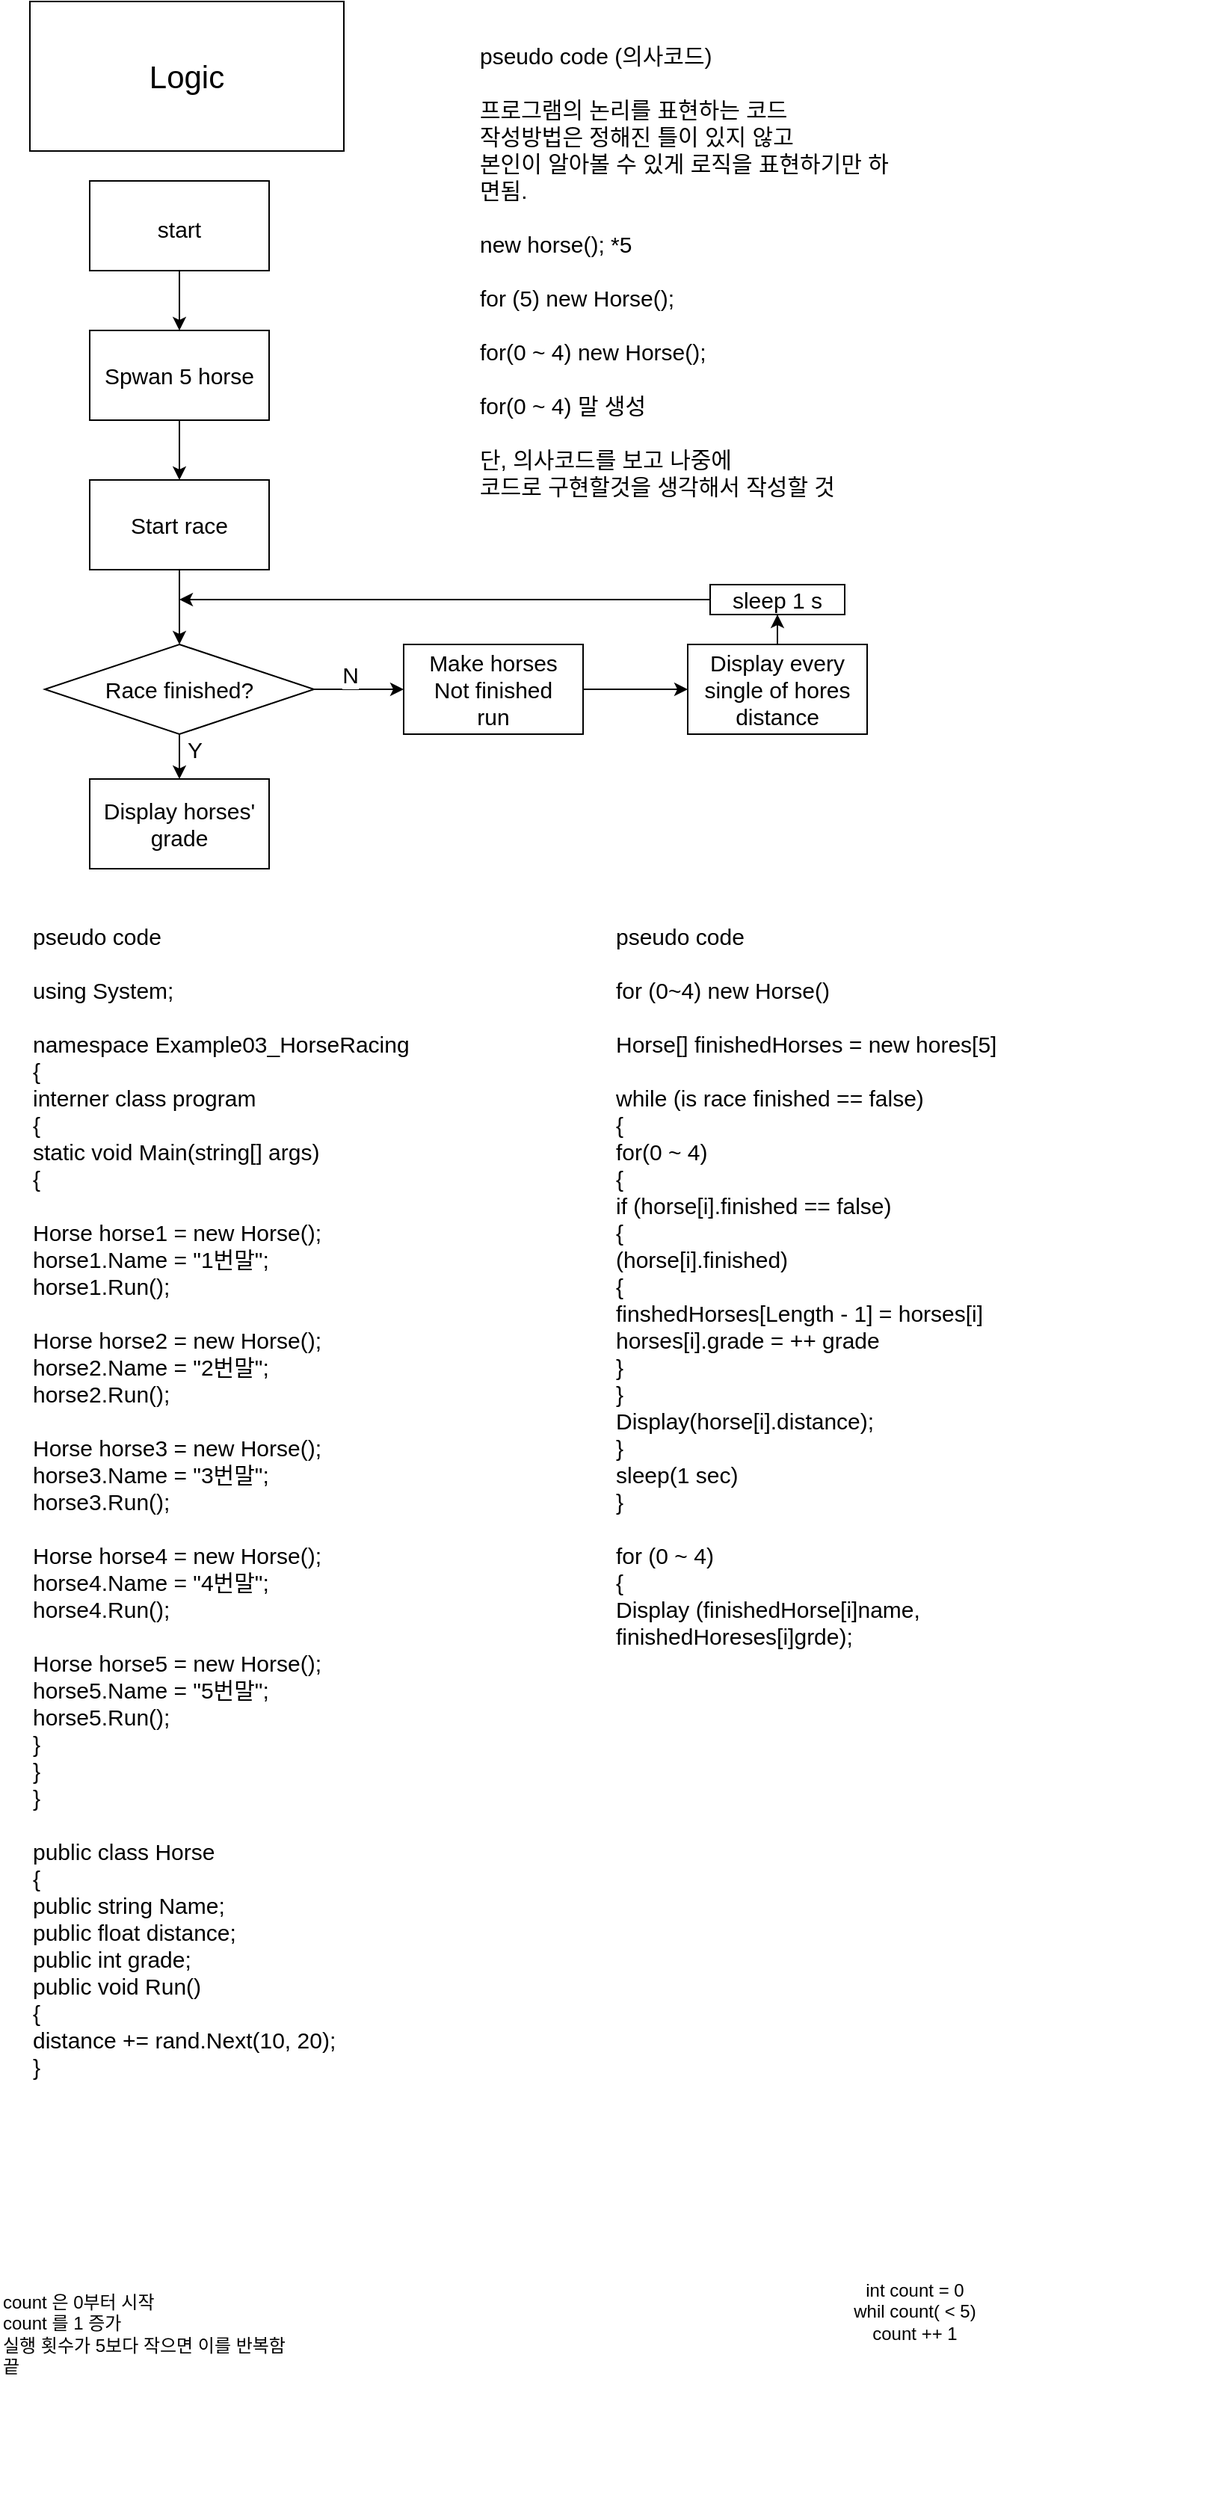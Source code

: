 <mxfile version="20.3.6" type="device"><diagram id="C5RBs43oDa-KdzZeNtuy" name="Page-1"><mxGraphModel dx="1422" dy="1963" grid="1" gridSize="10" guides="1" tooltips="1" connect="1" arrows="1" fold="1" page="1" pageScale="1" pageWidth="827" pageHeight="1169" math="0" shadow="0"><root><mxCell id="WIyWlLk6GJQsqaUBKTNV-0"/><mxCell id="WIyWlLk6GJQsqaUBKTNV-1" parent="WIyWlLk6GJQsqaUBKTNV-0"/><mxCell id="QdIrUC87JU-BDJm9omiE-1" value="&lt;font style=&quot;font-size: 21px;&quot;&gt;Logic&lt;/font&gt;" style="rounded=0;whiteSpace=wrap;html=1;strokeWidth=1;" parent="WIyWlLk6GJQsqaUBKTNV-1" vertex="1"><mxGeometry x="40" y="-80" width="210" height="100" as="geometry"/></mxCell><mxCell id="QdIrUC87JU-BDJm9omiE-6" style="edgeStyle=orthogonalEdgeStyle;rounded=0;orthogonalLoop=1;jettySize=auto;html=1;entryX=0.5;entryY=0;entryDx=0;entryDy=0;fontSize=15;" parent="WIyWlLk6GJQsqaUBKTNV-1" source="QdIrUC87JU-BDJm9omiE-4" target="QdIrUC87JU-BDJm9omiE-5" edge="1"><mxGeometry relative="1" as="geometry"/></mxCell><mxCell id="QdIrUC87JU-BDJm9omiE-4" value="&lt;font style=&quot;font-size: 15px;&quot;&gt;start&lt;/font&gt;" style="rounded=0;whiteSpace=wrap;html=1;strokeWidth=1;fontSize=21;" parent="WIyWlLk6GJQsqaUBKTNV-1" vertex="1"><mxGeometry x="80" y="40" width="120" height="60" as="geometry"/></mxCell><mxCell id="QdIrUC87JU-BDJm9omiE-10" value="" style="edgeStyle=orthogonalEdgeStyle;rounded=0;orthogonalLoop=1;jettySize=auto;html=1;fontSize=15;" parent="WIyWlLk6GJQsqaUBKTNV-1" source="QdIrUC87JU-BDJm9omiE-5" target="QdIrUC87JU-BDJm9omiE-9" edge="1"><mxGeometry relative="1" as="geometry"/></mxCell><mxCell id="QdIrUC87JU-BDJm9omiE-5" value="Spwan 5 horse" style="rounded=0;whiteSpace=wrap;html=1;strokeWidth=1;fontSize=15;" parent="WIyWlLk6GJQsqaUBKTNV-1" vertex="1"><mxGeometry x="80" y="140" width="120" height="60" as="geometry"/></mxCell><mxCell id="QdIrUC87JU-BDJm9omiE-12" value="" style="edgeStyle=orthogonalEdgeStyle;rounded=0;orthogonalLoop=1;jettySize=auto;html=1;fontSize=15;entryX=0.5;entryY=0;entryDx=0;entryDy=0;" parent="WIyWlLk6GJQsqaUBKTNV-1" source="QdIrUC87JU-BDJm9omiE-9" target="QdIrUC87JU-BDJm9omiE-17" edge="1"><mxGeometry relative="1" as="geometry"><mxPoint x="140" y="360" as="targetPoint"/></mxGeometry></mxCell><mxCell id="QdIrUC87JU-BDJm9omiE-9" value="Start race" style="whiteSpace=wrap;html=1;fontSize=15;rounded=0;strokeWidth=1;" parent="WIyWlLk6GJQsqaUBKTNV-1" vertex="1"><mxGeometry x="80" y="240" width="120" height="60" as="geometry"/></mxCell><mxCell id="QdIrUC87JU-BDJm9omiE-15" value="Display horses'&lt;br&gt;grade" style="whiteSpace=wrap;html=1;fontSize=15;rounded=0;strokeWidth=1;" parent="WIyWlLk6GJQsqaUBKTNV-1" vertex="1"><mxGeometry x="80" y="440" width="120" height="60" as="geometry"/></mxCell><mxCell id="QdIrUC87JU-BDJm9omiE-28" value="N" style="edgeStyle=orthogonalEdgeStyle;rounded=0;orthogonalLoop=1;jettySize=auto;html=1;entryX=0;entryY=0.5;entryDx=0;entryDy=0;fontSize=15;" parent="WIyWlLk6GJQsqaUBKTNV-1" source="QdIrUC87JU-BDJm9omiE-17" target="QdIrUC87JU-BDJm9omiE-27" edge="1"><mxGeometry x="-0.2" y="10" relative="1" as="geometry"><mxPoint as="offset"/></mxGeometry></mxCell><mxCell id="QdIrUC87JU-BDJm9omiE-39" value="Y" style="edgeStyle=orthogonalEdgeStyle;rounded=0;orthogonalLoop=1;jettySize=auto;html=1;exitX=0.5;exitY=1;exitDx=0;exitDy=0;fontSize=15;" parent="WIyWlLk6GJQsqaUBKTNV-1" source="QdIrUC87JU-BDJm9omiE-17" edge="1"><mxGeometry x="-0.333" y="10" relative="1" as="geometry"><mxPoint x="140" y="440" as="targetPoint"/><mxPoint as="offset"/></mxGeometry></mxCell><mxCell id="QdIrUC87JU-BDJm9omiE-17" value="Race finished?" style="rhombus;whiteSpace=wrap;html=1;strokeWidth=1;fontSize=15;" parent="WIyWlLk6GJQsqaUBKTNV-1" vertex="1"><mxGeometry x="50" y="350" width="180" height="60" as="geometry"/></mxCell><mxCell id="QdIrUC87JU-BDJm9omiE-24" value="" style="edgeStyle=orthogonalEdgeStyle;rounded=0;orthogonalLoop=1;jettySize=auto;html=1;fontSize=15;" parent="WIyWlLk6GJQsqaUBKTNV-1" source="QdIrUC87JU-BDJm9omiE-20" target="QdIrUC87JU-BDJm9omiE-23" edge="1"><mxGeometry relative="1" as="geometry"/></mxCell><mxCell id="QdIrUC87JU-BDJm9omiE-20" value="Display every single of hores&lt;br&gt;distance" style="whiteSpace=wrap;html=1;fontSize=15;strokeWidth=1;" parent="WIyWlLk6GJQsqaUBKTNV-1" vertex="1"><mxGeometry x="480" y="350" width="120" height="60" as="geometry"/></mxCell><mxCell id="QdIrUC87JU-BDJm9omiE-25" style="edgeStyle=orthogonalEdgeStyle;rounded=0;orthogonalLoop=1;jettySize=auto;html=1;fontSize=15;" parent="WIyWlLk6GJQsqaUBKTNV-1" source="QdIrUC87JU-BDJm9omiE-23" edge="1"><mxGeometry relative="1" as="geometry"><mxPoint x="140" y="320" as="targetPoint"/></mxGeometry></mxCell><mxCell id="QdIrUC87JU-BDJm9omiE-23" value="sleep 1 s" style="rounded=0;whiteSpace=wrap;html=1;strokeWidth=1;fontSize=15;" parent="WIyWlLk6GJQsqaUBKTNV-1" vertex="1"><mxGeometry x="495" y="310" width="90" height="20" as="geometry"/></mxCell><mxCell id="QdIrUC87JU-BDJm9omiE-29" style="edgeStyle=orthogonalEdgeStyle;rounded=0;orthogonalLoop=1;jettySize=auto;html=1;entryX=0;entryY=0.5;entryDx=0;entryDy=0;fontSize=15;" parent="WIyWlLk6GJQsqaUBKTNV-1" source="QdIrUC87JU-BDJm9omiE-27" target="QdIrUC87JU-BDJm9omiE-20" edge="1"><mxGeometry relative="1" as="geometry"/></mxCell><mxCell id="QdIrUC87JU-BDJm9omiE-27" value="Make horses &lt;br&gt;Not finished&lt;br&gt;run" style="rounded=0;whiteSpace=wrap;html=1;strokeWidth=1;fontSize=15;" parent="WIyWlLk6GJQsqaUBKTNV-1" vertex="1"><mxGeometry x="290" y="350" width="120" height="60" as="geometry"/></mxCell><mxCell id="QdIrUC87JU-BDJm9omiE-34" value="&lt;div style=&quot;text-align: left;&quot;&gt;&lt;span style=&quot;background-color: initial;&quot;&gt;pseudo code (의사코드)&lt;/span&gt;&lt;/div&gt;&lt;div style=&quot;text-align: left;&quot;&gt;&lt;br&gt;&lt;/div&gt;&lt;div style=&quot;text-align: left;&quot;&gt;&lt;span style=&quot;background-color: initial;&quot;&gt;프로그램의 논리를 표현하는 코드&lt;/span&gt;&lt;/div&gt;&lt;div style=&quot;text-align: left;&quot;&gt;&lt;span style=&quot;background-color: initial;&quot;&gt;작성방법은 정해진 틀이 있지 않고&lt;/span&gt;&lt;/div&gt;&lt;div style=&quot;text-align: left;&quot;&gt;&lt;span style=&quot;background-color: initial;&quot;&gt;본인이 알아볼 수 있게 로직을 표현하기만 하면됨.&lt;/span&gt;&lt;/div&gt;&lt;div style=&quot;text-align: left;&quot;&gt;&lt;span style=&quot;background-color: initial;&quot;&gt;&lt;br&gt;&lt;/span&gt;&lt;/div&gt;&lt;div style=&quot;text-align: left;&quot;&gt;new horse(); *5&lt;/div&gt;&lt;div style=&quot;text-align: left;&quot;&gt;&lt;br&gt;&lt;/div&gt;&lt;div style=&quot;text-align: left;&quot;&gt;for (5) new Horse();&lt;/div&gt;&lt;div style=&quot;text-align: left;&quot;&gt;&lt;br&gt;&lt;/div&gt;&lt;div style=&quot;text-align: left;&quot;&gt;for(0 ~ 4) new Horse();&lt;/div&gt;&lt;div style=&quot;text-align: left;&quot;&gt;&lt;br&gt;&lt;/div&gt;&lt;div style=&quot;text-align: left;&quot;&gt;for(0 ~ 4) 말 생성&lt;/div&gt;&lt;div style=&quot;text-align: left;&quot;&gt;&lt;br&gt;&lt;/div&gt;&lt;div style=&quot;text-align: left;&quot;&gt;단, 의사코드를 보고 나중에&lt;/div&gt;&lt;div style=&quot;text-align: left;&quot;&gt;코드로 구현할것을 생각해서 작성할 것&lt;/div&gt;" style="text;html=1;strokeColor=none;fillColor=none;align=center;verticalAlign=middle;whiteSpace=wrap;rounded=0;strokeWidth=1;fontSize=15;horizontal=1;" parent="WIyWlLk6GJQsqaUBKTNV-1" vertex="1"><mxGeometry x="340" y="-80" width="285.5" height="360" as="geometry"/></mxCell><mxCell id="QdIrUC87JU-BDJm9omiE-41" value="pseudo code&lt;br&gt;&lt;br&gt;using System;&lt;br&gt;&lt;br&gt;&lt;div&gt;namespace Example03_HorseRacing&lt;/div&gt;&lt;div&gt;{&amp;nbsp;&lt;/div&gt;&lt;div&gt;interner class program&lt;/div&gt;&lt;div&gt;{&lt;/div&gt;static void Main(string[] args)&lt;br&gt;{&lt;br&gt;&lt;br&gt;Horse horse1 = new Horse();&lt;br&gt;horse1.Name = &quot;1번말&quot;;&lt;br&gt;horse1.Run();&lt;br&gt;&lt;br&gt;Horse horse2 = new Horse();&lt;br&gt;horse2.Name = &quot;2번말&quot;;&lt;br&gt;horse2.Run();&lt;br&gt;&lt;br&gt;Horse horse3 = new Horse();&lt;br&gt;horse3.Name = &quot;3번말&quot;;&lt;br&gt;horse3.Run();&lt;br&gt;&lt;br&gt;Horse horse4 = new Horse();&lt;br&gt;horse4.Name = &quot;4번말&quot;;&lt;br&gt;horse4.Run();&lt;br&gt;&lt;br&gt;Horse horse5 = new Horse();&lt;br&gt;horse5.Name = &quot;5번말&quot;;&lt;br&gt;horse5.Run();&lt;br&gt;}&lt;br&gt;}&lt;br&gt;}&lt;br&gt;&lt;br&gt;&lt;div&gt;public class Horse&lt;/div&gt;&lt;div&gt;{&lt;/div&gt;&lt;div&gt;public string Name;&lt;br&gt;&lt;/div&gt;&lt;div&gt;public float distance;&lt;/div&gt;&lt;div&gt;public int grade;&lt;/div&gt;&lt;div&gt;&lt;div&gt;public void Run()&lt;/div&gt;&lt;div&gt;{&lt;/div&gt;&lt;div&gt;distance += rand.Next(10, 20);&lt;/div&gt;&lt;div&gt;}&lt;/div&gt;&lt;/div&gt;&lt;br&gt;&lt;br&gt;&lt;br&gt;&lt;br&gt;" style="text;html=1;strokeColor=none;fillColor=none;align=left;verticalAlign=top;whiteSpace=wrap;rounded=0;strokeWidth=1;fontSize=15;horizontal=1;labelPosition=center;verticalLabelPosition=middle;" parent="WIyWlLk6GJQsqaUBKTNV-1" vertex="1"><mxGeometry x="40" y="530" width="360" height="980" as="geometry"/></mxCell><mxCell id="QdIrUC87JU-BDJm9omiE-44" value="pseudo code&lt;br&gt;&lt;br&gt;for (0~4) new Horse()&lt;br&gt;&lt;br&gt;Horse[] finishedHorses = new hores[5]&lt;br&gt;&lt;br&gt;while (is race finished == false)&lt;br&gt;{&lt;br&gt;for(0 ~ 4)&lt;br&gt;{&lt;br&gt;if (horse[i].finished == false)&lt;br&gt;{&lt;br&gt;(horse[i].finished)&lt;br&gt;{&lt;br&gt;finshedHorses[Length - 1] = horses[i]&lt;br&gt;horses[i].grade = ++ grade&lt;br&gt;}&lt;br&gt;}&lt;br&gt;Display(horse[i].distance);&lt;br&gt;}&lt;br&gt;sleep(1 sec)&lt;br&gt;}&lt;br&gt;&lt;br&gt;for (0 ~ 4)&lt;br&gt;{&lt;br&gt;Display (finishedHorse[i]name, finishedHoreses[i]grde);" style="text;whiteSpace=wrap;html=1;fontSize=15;" parent="WIyWlLk6GJQsqaUBKTNV-1" vertex="1"><mxGeometry x="430" y="530" width="290" height="850" as="geometry"/></mxCell><mxCell id="2zYzCKVH8US81b5QQAcm-1" value="count 은 0부터 시작&lt;br&gt;count 를 1 증가&lt;br&gt;실행 횟수가 5보다 작으면 이를 반복함&amp;nbsp;&lt;br&gt;&lt;div style=&quot;&quot;&gt;&lt;span style=&quot;background-color: initial;&quot;&gt;끝&lt;/span&gt;&lt;/div&gt;" style="text;html=1;strokeColor=none;fillColor=none;align=left;verticalAlign=middle;whiteSpace=wrap;rounded=0;" vertex="1" parent="WIyWlLk6GJQsqaUBKTNV-1"><mxGeometry x="20" y="1370" width="380" height="220" as="geometry"/></mxCell><mxCell id="2zYzCKVH8US81b5QQAcm-2" value="int count = 0&lt;br&gt;whil count( &amp;lt; 5)&lt;br&gt;count ++ 1" style="text;html=1;strokeColor=none;fillColor=none;align=center;verticalAlign=middle;whiteSpace=wrap;rounded=0;" vertex="1" parent="WIyWlLk6GJQsqaUBKTNV-1"><mxGeometry x="437" y="1370" width="390" height="190" as="geometry"/></mxCell></root></mxGraphModel></diagram></mxfile>